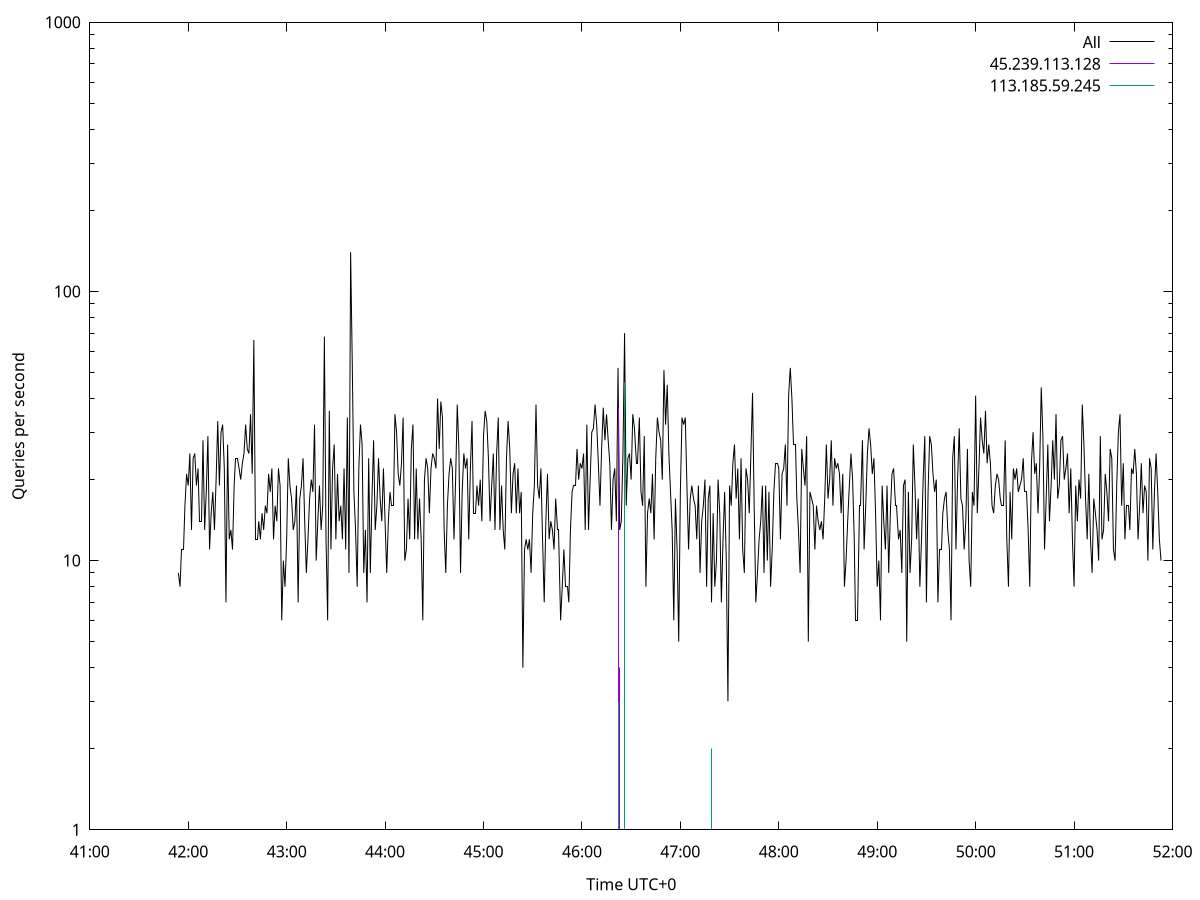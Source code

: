 set terminal pngcairo size 1024,768
set output 'Sun Jan  7 15:41:54 2024.png'
set ylabel 'Queries per second'
set xlabel 'Time UTC+0'
set xdata time
set timefmt "%s"
set log y
plot \
'-' using 1:2 linecolor 0 linetype 2 with lines title 'All', \
'-' using 1:2 linecolor 1 linetype 3 with impulses title "45.239.113.128", \
'-' using 1:2 linecolor 2 linetype 3 with impulses title "113.185.59.245"
1704616914 9
1704616915 8
1704616916 11
1704616917 11
1704616918 16
1704616919 21
1704616920 19
1704616921 25
1704616922 13
1704616923 24
1704616924 25
1704616925 19
1704616926 22
1704616927 14
1704616928 14
1704616929 28
1704616930 13
1704616931 18
1704616932 29
1704616933 11
1704616934 15
1704616935 18
1704616936 13
1704616937 20
1704616938 33
1704616939 19
1704616940 30
1704616941 32
1704616942 22
1704616943 7
1704616944 27
1704616945 12
1704616946 13
1704616947 11
1704616948 19
1704616949 24
1704616950 24
1704616951 22
1704616952 20
1704616953 23
1704616954 25
1704616955 32
1704616956 26
1704616957 25
1704616958 35
1704616959 21
1704616960 66
1704616961 12
1704616962 12
1704616963 14
1704616964 12
1704616965 15
1704616966 13
1704616967 16
1704616968 15
1704616969 21
1704616970 18
1704616971 22
1704616972 12
1704616973 16
1704616974 14
1704616975 22
1704616976 19
1704616977 6
1704616978 10
1704616979 8
1704616980 12
1704616981 24
1704616982 19
1704616983 17
1704616984 13
1704616985 14
1704616986 19
1704616987 7
1704616988 17
1704616989 19
1704616990 24
1704616991 14
1704616992 9
1704616993 12
1704616994 17
1704616995 20
1704616996 18
1704616997 32
1704616998 10
1704616999 14
1704617000 19
1704617001 13
1704617002 16
1704617003 68
1704617004 12
1704617005 6
1704617006 36
1704617007 11
1704617008 22
1704617009 27
1704617010 12
1704617011 21
1704617012 14
1704617013 16
1704617014 12
1704617015 22
1704617016 11
1704617017 34
1704617018 9
1704617019 140
1704617020 54
1704617021 18
1704617022 13
1704617023 8
1704617024 22
1704617025 32
1704617026 27
1704617027 9
1704617028 13
1704617029 7
1704617030 24
1704617031 9
1704617032 17
1704617033 28
1704617034 13
1704617035 16
1704617036 24
1704617037 17
1704617038 14
1704617039 22
1704617040 14
1704617041 9
1704617042 14
1704617043 18
1704617044 16
1704617045 16
1704617046 35
1704617047 30
1704617048 21
1704617049 19
1704617050 23
1704617051 34
1704617052 10
1704617053 11
1704617054 17
1704617055 12
1704617056 26
1704617057 32
1704617058 12
1704617059 22
1704617060 12
1704617061 17
1704617062 12
1704617063 6
1704617064 20
1704617065 24
1704617066 22
1704617067 15
1704617068 22
1704617069 25
1704617070 24
1704617071 22
1704617072 40
1704617073 26
1704617074 39
1704617075 34
1704617076 13
1704617077 9
1704617078 16
1704617079 21
1704617080 24
1704617081 22
1704617082 12
1704617083 20
1704617084 38
1704617085 26
1704617086 9
1704617087 18
1704617088 25
1704617089 22
1704617090 24
1704617091 12
1704617092 22
1704617093 33
1704617094 15
1704617095 15
1704617096 19
1704617097 16
1704617098 20
1704617099 14
1704617100 29
1704617101 36
1704617102 33
1704617103 24
1704617104 14
1704617105 19
1704617106 25
1704617107 13
1704617108 25
1704617109 34
1704617110 13
1704617111 19
1704617112 13
1704617113 11
1704617114 24
1704617115 33
1704617116 26
1704617117 15
1704617118 21
1704617119 23
1704617120 15
1704617121 22
1704617122 15
1704617123 18
1704617124 4
1704617125 11
1704617126 12
1704617127 11
1704617128 12
1704617129 9
1704617130 15
1704617131 19
1704617132 38
1704617133 19
1704617134 17
1704617135 22
1704617136 12
1704617137 7
1704617138 14
1704617139 21
1704617140 12
1704617141 14
1704617142 13
1704617143 11
1704617144 17
1704617145 13
1704617146 13
1704617147 6
1704617148 8
1704617149 11
1704617150 8
1704617151 8
1704617152 7
1704617153 13
1704617154 18
1704617155 19
1704617156 19
1704617157 26
1704617158 20
1704617159 23
1704617160 22
1704617161 25
1704617162 13
1704617163 32
1704617164 13
1704617165 20
1704617166 30
1704617167 31
1704617168 38
1704617169 32
1704617170 23
1704617171 16
1704617172 26
1704617173 37
1704617174 28
1704617175 35
1704617176 28
1704617177 23
1704617178 13
1704617179 20
1704617180 22
1704617181 14
1704617182 52
1704617183 13
1704617184 14
1704617185 25
1704617186 70
1704617187 16
1704617188 24
1704617189 25
1704617190 20
1704617191 35
1704617192 31
1704617193 23
1704617194 23
1704617195 34
1704617196 18
1704617197 16
1704617198 29
1704617199 8
1704617200 15
1704617201 17
1704617202 15
1704617203 21
1704617204 12
1704617205 24
1704617206 34
1704617207 30
1704617208 28
1704617209 20
1704617210 51
1704617211 32
1704617212 45
1704617213 25
1704617214 18
1704617215 13
1704617216 6
1704617217 17
1704617218 11
1704617219 5
1704617220 18
1704617221 34
1704617222 32
1704617223 34
1704617224 19
1704617225 11
1704617226 17
1704617227 19
1704617228 17
1704617229 16
1704617230 12
1704617231 19
1704617232 9
1704617233 14
1704617234 16
1704617235 20
1704617236 8
1704617237 17
1704617238 19
1704617239 7
1704617240 15
1704617241 8
1704617242 10
1704617243 20
1704617244 15
1704617245 7
1704617246 12
1704617247 18
1704617248 10
1704617249 3
1704617250 19
1704617251 16
1704617252 23
1704617253 27
1704617254 17
1704617255 22
1704617256 12
1704617257 24
1704617258 11
1704617259 9
1704617260 22
1704617261 20
1704617262 15
1704617263 25
1704617264 42
1704617265 16
1704617266 7
1704617267 9
1704617268 12
1704617269 14
1704617270 19
1704617271 9
1704617272 19
1704617273 10
1704617274 18
1704617275 8
1704617276 11
1704617277 18
1704617278 23
1704617279 23
1704617280 22
1704617281 12
1704617282 21
1704617283 22
1704617284 27
1704617285 16
1704617286 41
1704617287 52
1704617288 40
1704617289 27
1704617290 27
1704617291 17
1704617292 13
1704617293 9
1704617294 26
1704617295 22
1704617296 19
1704617297 29
1704617298 5
1704617299 18
1704617300 17
1704617301 16
1704617302 11
1704617303 16
1704617304 14
1704617305 13
1704617306 14
1704617307 12
1704617308 17
1704617309 27
1704617310 17
1704617311 20
1704617312 28
1704617313 16
1704617314 24
1704617315 22
1704617316 23
1704617317 21
1704617318 15
1704617319 21
1704617320 8
1704617321 10
1704617322 14
1704617323 19
1704617324 25
1704617325 20
1704617326 12
1704617327 6
1704617328 6
1704617329 16
1704617330 16
1704617331 28
1704617332 11
1704617333 16
1704617334 25
1704617335 31
1704617336 27
1704617337 21
1704617338 24
1704617339 15
1704617340 8
1704617341 10
1704617342 6
1704617343 19
1704617344 14
1704617345 11
1704617346 19
1704617347 9
1704617348 15
1704617349 21
1704617350 22
1704617351 16
1704617352 16
1704617353 12
1704617354 13
1704617355 9
1704617356 19
1704617357 20
1704617358 5
1704617359 18
1704617360 9
1704617361 12
1704617362 27
1704617363 19
1704617364 12
1704617365 17
1704617366 8
1704617367 12
1704617368 20
1704617369 29
1704617370 7
1704617371 18
1704617372 29
1704617373 27
1704617374 21
1704617375 18
1704617376 20
1704617377 7
1704617378 11
1704617379 11
1704617380 15
1704617381 17
1704617382 18
1704617383 13
1704617384 11
1704617385 6
1704617386 24
1704617387 29
1704617388 11
1704617389 20
1704617390 31
1704617391 17
1704617392 16
1704617393 11
1704617394 14
1704617395 26
1704617396 10
1704617397 8
1704617398 18
1704617399 16
1704617400 41
1704617401 15
1704617402 22
1704617403 34
1704617404 28
1704617405 25
1704617406 36
1704617407 23
1704617408 27
1704617409 23
1704617410 16
1704617411 15
1704617412 19
1704617413 21
1704617414 20
1704617415 17
1704617416 16
1704617417 16
1704617418 28
1704617419 12
1704617420 8
1704617421 18
1704617422 12
1704617423 22
1704617424 20
1704617425 22
1704617426 18
1704617427 19
1704617428 20
1704617429 24
1704617430 18
1704617431 18
1704617432 13
1704617433 8
1704617434 23
1704617435 30
1704617436 21
1704617437 23
1704617438 15
1704617439 22
1704617440 44
1704617441 29
1704617442 11
1704617443 17
1704617444 27
1704617445 14
1704617446 19
1704617447 28
1704617448 20
1704617449 35
1704617450 17
1704617451 19
1704617452 28
1704617453 29
1704617454 20
1704617455 22
1704617456 25
1704617457 15
1704617458 22
1704617459 12
1704617460 8
1704617461 19
1704617462 14
1704617463 20
1704617464 17
1704617465 38
1704617466 27
1704617467 17
1704617468 12
1704617469 21
1704617470 12
1704617471 9
1704617472 17
1704617473 15
1704617474 13
1704617475 10
1704617476 29
1704617477 12
1704617478 13
1704617479 21
1704617480 18
1704617481 14
1704617482 26
1704617483 24
1704617484 11
1704617485 10
1704617486 19
1704617487 30
1704617488 35
1704617489 16
1704617490 23
1704617491 12
1704617492 16
1704617493 16
1704617494 13
1704617495 22
1704617496 21
1704617497 26
1704617498 21
1704617499 12
1704617500 16
1704617501 23
1704617502 15
1704617503 19
1704617504 18
1704617505 10
1704617506 24
1704617507 22
1704617508 11
1704617509 18
1704617510 25
1704617511 18
1704617512 12
1704617513 10

e
1704617182 37
1704617183 4

e
1704616921 1
1704617065 1
1704617182 3
1704617186 46
1704617239 2
1704617326 1

e
